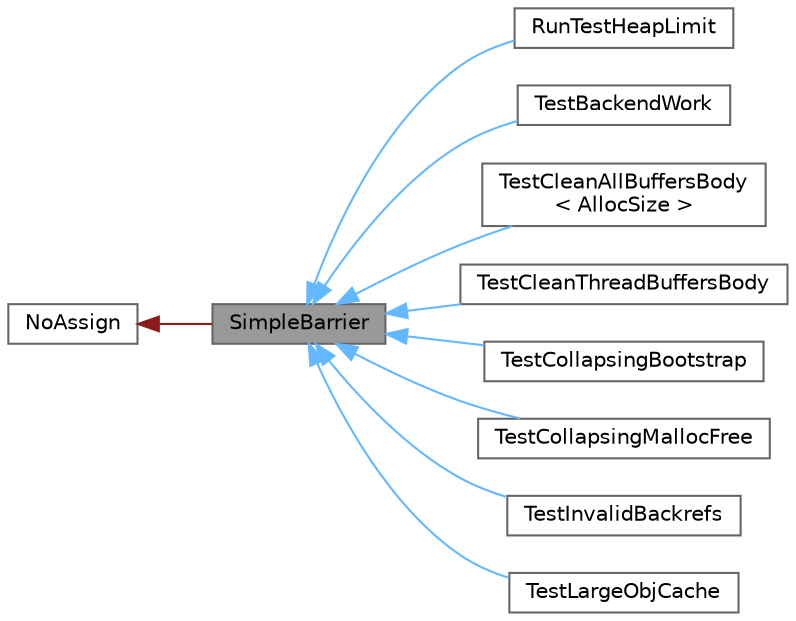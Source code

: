 digraph "SimpleBarrier"
{
 // LATEX_PDF_SIZE
  bgcolor="transparent";
  edge [fontname=Helvetica,fontsize=10,labelfontname=Helvetica,labelfontsize=10];
  node [fontname=Helvetica,fontsize=10,shape=box,height=0.2,width=0.4];
  rankdir="LR";
  Node1 [id="Node000001",label="SimpleBarrier",height=0.2,width=0.4,color="gray40", fillcolor="grey60", style="filled", fontcolor="black",tooltip=" "];
  Node2 -> Node1 [id="edge1_Node000001_Node000002",dir="back",color="firebrick4",style="solid",tooltip=" "];
  Node2 [id="Node000002",label="NoAssign",height=0.2,width=0.4,color="gray40", fillcolor="white", style="filled",URL="$class_no_assign.html",tooltip="Base class for prohibiting compiler-generated operator="];
  Node1 -> Node3 [id="edge2_Node000001_Node000003",dir="back",color="steelblue1",style="solid",tooltip=" "];
  Node3 [id="Node000003",label="RunTestHeapLimit",height=0.2,width=0.4,color="gray40", fillcolor="white", style="filled",URL="$class_run_test_heap_limit.html",tooltip=" "];
  Node1 -> Node4 [id="edge3_Node000001_Node000004",dir="back",color="steelblue1",style="solid",tooltip=" "];
  Node4 [id="Node000004",label="TestBackendWork",height=0.2,width=0.4,color="gray40", fillcolor="white", style="filled",URL="$class_test_backend_work.html",tooltip=" "];
  Node1 -> Node5 [id="edge4_Node000001_Node000005",dir="back",color="steelblue1",style="solid",tooltip=" "];
  Node5 [id="Node000005",label="TestCleanAllBuffersBody\l\< AllocSize \>",height=0.2,width=0.4,color="gray40", fillcolor="white", style="filled",URL="$struct_test_clean_all_buffers_body.html",tooltip=" "];
  Node1 -> Node6 [id="edge5_Node000001_Node000006",dir="back",color="steelblue1",style="solid",tooltip=" "];
  Node6 [id="Node000006",label="TestCleanThreadBuffersBody",height=0.2,width=0.4,color="gray40", fillcolor="white", style="filled",URL="$struct_test_clean_thread_buffers_body.html",tooltip=" "];
  Node1 -> Node7 [id="edge6_Node000001_Node000007",dir="back",color="steelblue1",style="solid",tooltip=" "];
  Node7 [id="Node000007",label="TestCollapsingBootstrap",height=0.2,width=0.4,color="gray40", fillcolor="white", style="filled",URL="$class_test_collapsing_bootstrap.html",tooltip=" "];
  Node1 -> Node8 [id="edge7_Node000001_Node000008",dir="back",color="steelblue1",style="solid",tooltip=" "];
  Node8 [id="Node000008",label="TestCollapsingMallocFree",height=0.2,width=0.4,color="gray40", fillcolor="white", style="filled",URL="$class_test_collapsing_malloc_free.html",tooltip=" "];
  Node1 -> Node9 [id="edge8_Node000001_Node000009",dir="back",color="steelblue1",style="solid",tooltip=" "];
  Node9 [id="Node000009",label="TestInvalidBackrefs",height=0.2,width=0.4,color="gray40", fillcolor="white", style="filled",URL="$class_test_invalid_backrefs.html",tooltip=" "];
  Node1 -> Node10 [id="edge9_Node000001_Node000010",dir="back",color="steelblue1",style="solid",tooltip=" "];
  Node10 [id="Node000010",label="TestLargeObjCache",height=0.2,width=0.4,color="gray40", fillcolor="white", style="filled",URL="$class_test_large_obj_cache.html",tooltip=" "];
}
